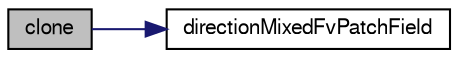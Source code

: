digraph "clone"
{
  bgcolor="transparent";
  edge [fontname="FreeSans",fontsize="10",labelfontname="FreeSans",labelfontsize="10"];
  node [fontname="FreeSans",fontsize="10",shape=record];
  rankdir="LR";
  Node25 [label="clone",height=0.2,width=0.4,color="black", fillcolor="grey75", style="filled", fontcolor="black"];
  Node25 -> Node26 [color="midnightblue",fontsize="10",style="solid",fontname="FreeSans"];
  Node26 [label="directionMixedFvPatchField",height=0.2,width=0.4,color="black",URL="$a21978.html#afa6db7634041ed9738aef4a06571e543",tooltip="Construct from patch and internal field. "];
}
